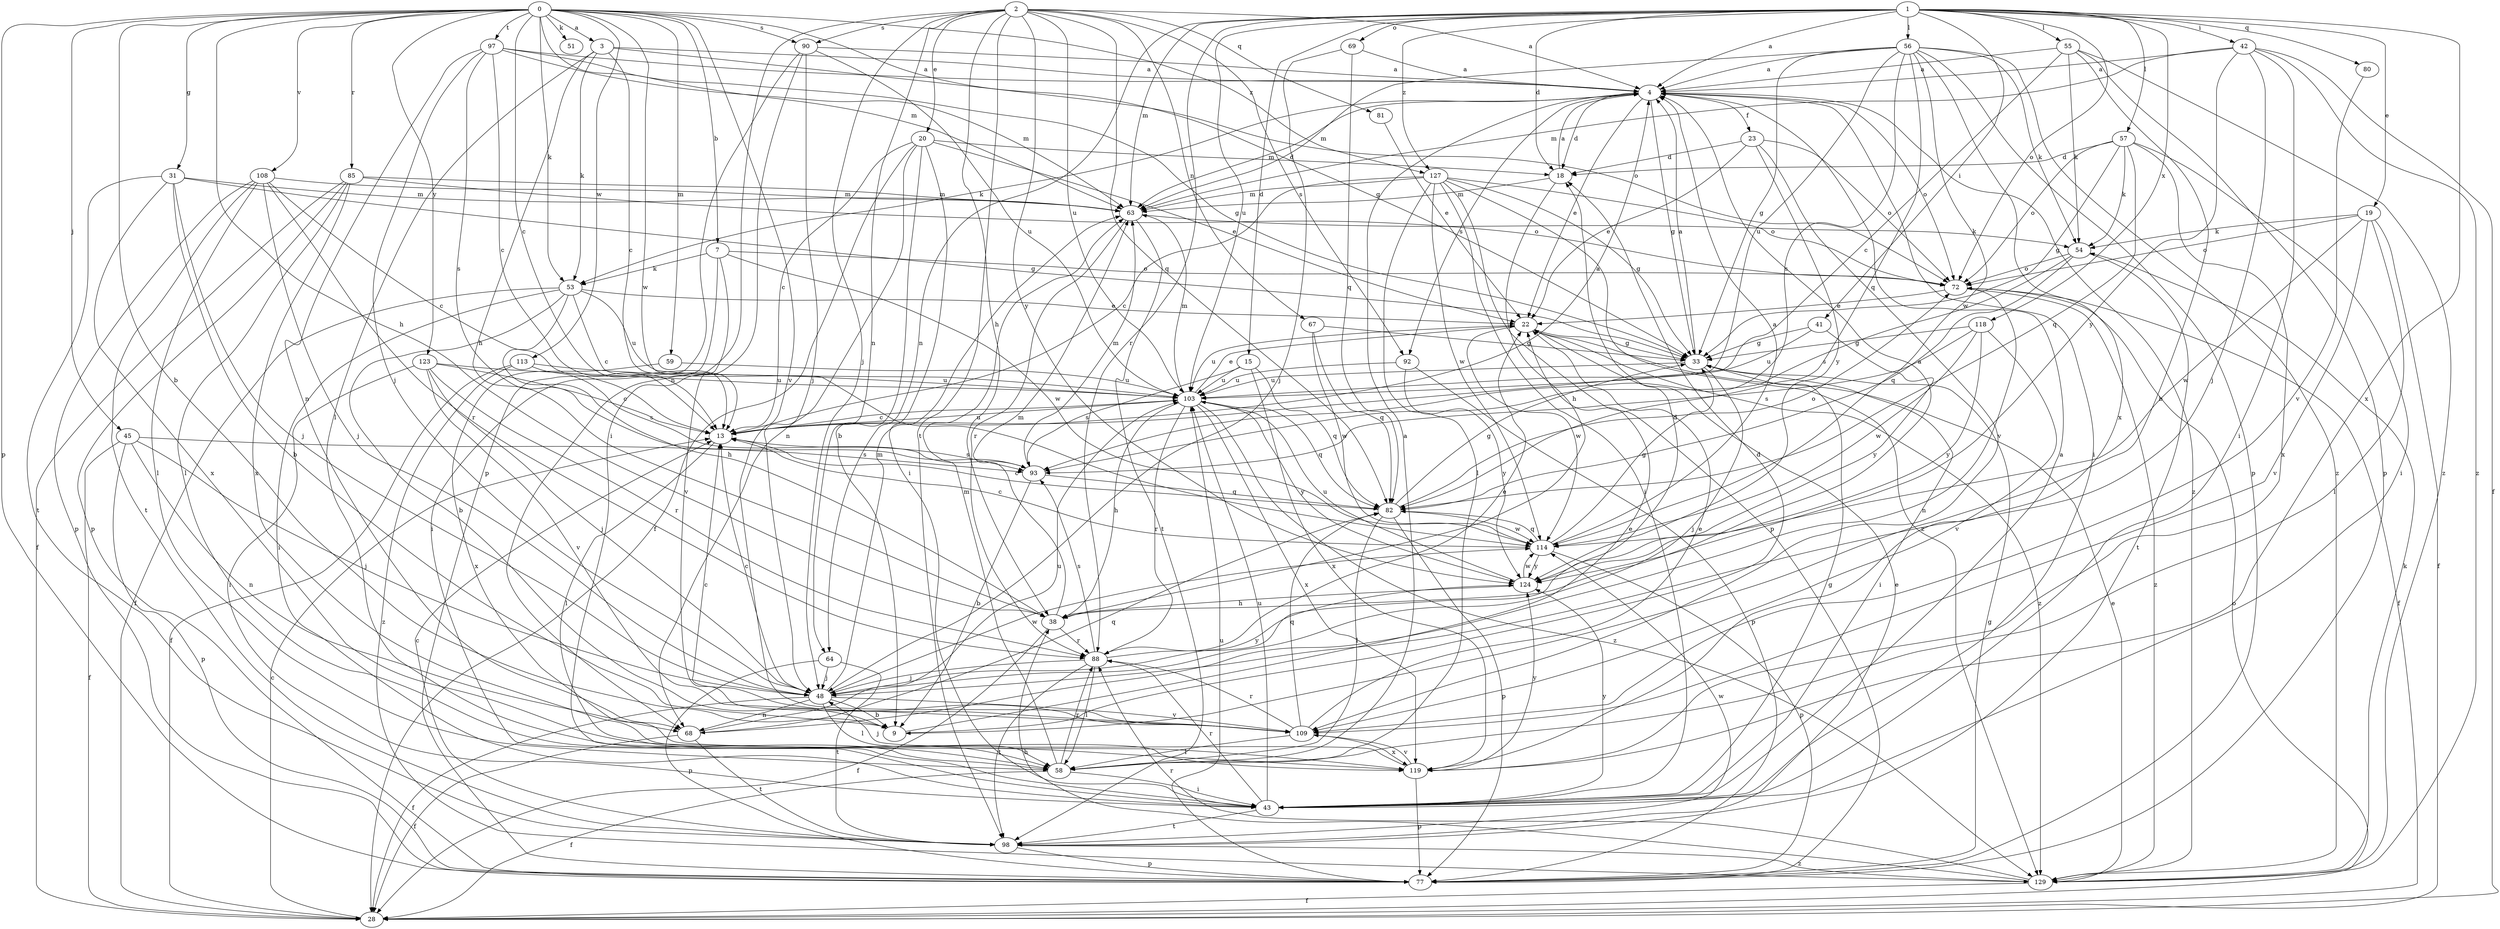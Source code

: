 strict digraph  {
0;
1;
2;
3;
4;
7;
9;
13;
15;
18;
19;
20;
22;
23;
28;
31;
33;
38;
41;
42;
43;
45;
48;
51;
53;
54;
55;
56;
57;
58;
59;
63;
64;
67;
68;
69;
72;
77;
80;
81;
82;
85;
88;
90;
92;
93;
97;
98;
103;
108;
109;
113;
114;
118;
119;
123;
124;
127;
129;
0 -> 3  [label=a];
0 -> 7  [label=b];
0 -> 9  [label=b];
0 -> 13  [label=c];
0 -> 31  [label=g];
0 -> 33  [label=g];
0 -> 38  [label=h];
0 -> 45  [label=j];
0 -> 51  [label=k];
0 -> 53  [label=k];
0 -> 59  [label=m];
0 -> 63  [label=m];
0 -> 77  [label=p];
0 -> 85  [label=r];
0 -> 90  [label=s];
0 -> 97  [label=t];
0 -> 108  [label=v];
0 -> 109  [label=v];
0 -> 113  [label=w];
0 -> 114  [label=w];
0 -> 123  [label=y];
0 -> 127  [label=z];
1 -> 4  [label=a];
1 -> 15  [label=d];
1 -> 18  [label=d];
1 -> 19  [label=e];
1 -> 41  [label=i];
1 -> 42  [label=i];
1 -> 55  [label=l];
1 -> 56  [label=l];
1 -> 57  [label=l];
1 -> 63  [label=m];
1 -> 64  [label=n];
1 -> 69  [label=o];
1 -> 72  [label=o];
1 -> 80  [label=q];
1 -> 88  [label=r];
1 -> 103  [label=u];
1 -> 118  [label=x];
1 -> 119  [label=x];
1 -> 127  [label=z];
2 -> 4  [label=a];
2 -> 20  [label=e];
2 -> 38  [label=h];
2 -> 48  [label=j];
2 -> 64  [label=n];
2 -> 67  [label=n];
2 -> 68  [label=n];
2 -> 81  [label=q];
2 -> 82  [label=q];
2 -> 90  [label=s];
2 -> 92  [label=s];
2 -> 98  [label=t];
2 -> 103  [label=u];
2 -> 124  [label=y];
3 -> 4  [label=a];
3 -> 13  [label=c];
3 -> 38  [label=h];
3 -> 53  [label=k];
3 -> 58  [label=l];
3 -> 72  [label=o];
4 -> 18  [label=d];
4 -> 22  [label=e];
4 -> 23  [label=f];
4 -> 33  [label=g];
4 -> 43  [label=i];
4 -> 53  [label=k];
4 -> 63  [label=m];
4 -> 72  [label=o];
4 -> 92  [label=s];
4 -> 129  [label=z];
7 -> 43  [label=i];
7 -> 53  [label=k];
7 -> 72  [label=o];
7 -> 109  [label=v];
7 -> 114  [label=w];
9 -> 18  [label=d];
9 -> 22  [label=e];
13 -> 4  [label=a];
13 -> 58  [label=l];
13 -> 93  [label=s];
13 -> 103  [label=u];
15 -> 82  [label=q];
15 -> 93  [label=s];
15 -> 103  [label=u];
15 -> 119  [label=x];
18 -> 4  [label=a];
18 -> 38  [label=h];
18 -> 63  [label=m];
19 -> 28  [label=f];
19 -> 54  [label=k];
19 -> 58  [label=l];
19 -> 72  [label=o];
19 -> 109  [label=v];
19 -> 114  [label=w];
20 -> 9  [label=b];
20 -> 13  [label=c];
20 -> 18  [label=d];
20 -> 22  [label=e];
20 -> 28  [label=f];
20 -> 43  [label=i];
20 -> 68  [label=n];
22 -> 33  [label=g];
22 -> 103  [label=u];
22 -> 114  [label=w];
22 -> 129  [label=z];
23 -> 18  [label=d];
23 -> 22  [label=e];
23 -> 72  [label=o];
23 -> 109  [label=v];
23 -> 124  [label=y];
28 -> 13  [label=c];
28 -> 72  [label=o];
31 -> 9  [label=b];
31 -> 33  [label=g];
31 -> 48  [label=j];
31 -> 63  [label=m];
31 -> 98  [label=t];
31 -> 119  [label=x];
33 -> 4  [label=a];
33 -> 43  [label=i];
33 -> 48  [label=j];
33 -> 103  [label=u];
38 -> 4  [label=a];
38 -> 28  [label=f];
38 -> 63  [label=m];
38 -> 88  [label=r];
41 -> 33  [label=g];
41 -> 103  [label=u];
41 -> 124  [label=y];
42 -> 4  [label=a];
42 -> 28  [label=f];
42 -> 43  [label=i];
42 -> 48  [label=j];
42 -> 63  [label=m];
42 -> 124  [label=y];
42 -> 129  [label=z];
43 -> 4  [label=a];
43 -> 33  [label=g];
43 -> 88  [label=r];
43 -> 98  [label=t];
43 -> 103  [label=u];
43 -> 124  [label=y];
45 -> 28  [label=f];
45 -> 48  [label=j];
45 -> 68  [label=n];
45 -> 77  [label=p];
45 -> 93  [label=s];
48 -> 9  [label=b];
48 -> 13  [label=c];
48 -> 28  [label=f];
48 -> 58  [label=l];
48 -> 63  [label=m];
48 -> 68  [label=n];
48 -> 109  [label=v];
48 -> 114  [label=w];
48 -> 124  [label=y];
53 -> 9  [label=b];
53 -> 13  [label=c];
53 -> 22  [label=e];
53 -> 28  [label=f];
53 -> 38  [label=h];
53 -> 43  [label=i];
53 -> 103  [label=u];
54 -> 72  [label=o];
54 -> 82  [label=q];
54 -> 93  [label=s];
54 -> 98  [label=t];
55 -> 4  [label=a];
55 -> 9  [label=b];
55 -> 13  [label=c];
55 -> 54  [label=k];
55 -> 77  [label=p];
55 -> 129  [label=z];
56 -> 4  [label=a];
56 -> 33  [label=g];
56 -> 54  [label=k];
56 -> 63  [label=m];
56 -> 77  [label=p];
56 -> 82  [label=q];
56 -> 93  [label=s];
56 -> 103  [label=u];
56 -> 114  [label=w];
56 -> 119  [label=x];
56 -> 129  [label=z];
57 -> 18  [label=d];
57 -> 33  [label=g];
57 -> 43  [label=i];
57 -> 54  [label=k];
57 -> 72  [label=o];
57 -> 82  [label=q];
57 -> 119  [label=x];
58 -> 4  [label=a];
58 -> 28  [label=f];
58 -> 43  [label=i];
58 -> 63  [label=m];
58 -> 88  [label=r];
59 -> 103  [label=u];
59 -> 119  [label=x];
63 -> 54  [label=k];
63 -> 88  [label=r];
63 -> 98  [label=t];
64 -> 48  [label=j];
64 -> 77  [label=p];
64 -> 98  [label=t];
67 -> 33  [label=g];
67 -> 82  [label=q];
67 -> 114  [label=w];
68 -> 28  [label=f];
68 -> 82  [label=q];
68 -> 98  [label=t];
68 -> 103  [label=u];
69 -> 4  [label=a];
69 -> 48  [label=j];
69 -> 82  [label=q];
72 -> 22  [label=e];
72 -> 28  [label=f];
72 -> 68  [label=n];
72 -> 129  [label=z];
77 -> 33  [label=g];
77 -> 103  [label=u];
80 -> 109  [label=v];
81 -> 22  [label=e];
82 -> 13  [label=c];
82 -> 33  [label=g];
82 -> 58  [label=l];
82 -> 72  [label=o];
82 -> 77  [label=p];
82 -> 114  [label=w];
85 -> 28  [label=f];
85 -> 58  [label=l];
85 -> 63  [label=m];
85 -> 72  [label=o];
85 -> 77  [label=p];
85 -> 119  [label=x];
88 -> 18  [label=d];
88 -> 22  [label=e];
88 -> 48  [label=j];
88 -> 58  [label=l];
88 -> 93  [label=s];
88 -> 98  [label=t];
90 -> 4  [label=a];
90 -> 43  [label=i];
90 -> 48  [label=j];
90 -> 77  [label=p];
90 -> 103  [label=u];
92 -> 77  [label=p];
92 -> 103  [label=u];
92 -> 124  [label=y];
93 -> 9  [label=b];
93 -> 63  [label=m];
93 -> 82  [label=q];
97 -> 4  [label=a];
97 -> 13  [label=c];
97 -> 33  [label=g];
97 -> 48  [label=j];
97 -> 63  [label=m];
97 -> 68  [label=n];
97 -> 93  [label=s];
98 -> 13  [label=c];
98 -> 22  [label=e];
98 -> 77  [label=p];
98 -> 114  [label=w];
98 -> 129  [label=z];
103 -> 13  [label=c];
103 -> 22  [label=e];
103 -> 38  [label=h];
103 -> 63  [label=m];
103 -> 82  [label=q];
103 -> 88  [label=r];
103 -> 119  [label=x];
103 -> 124  [label=y];
103 -> 129  [label=z];
108 -> 13  [label=c];
108 -> 48  [label=j];
108 -> 58  [label=l];
108 -> 63  [label=m];
108 -> 77  [label=p];
108 -> 88  [label=r];
108 -> 98  [label=t];
109 -> 13  [label=c];
109 -> 22  [label=e];
109 -> 58  [label=l];
109 -> 82  [label=q];
109 -> 88  [label=r];
109 -> 119  [label=x];
113 -> 28  [label=f];
113 -> 93  [label=s];
113 -> 103  [label=u];
113 -> 129  [label=z];
114 -> 4  [label=a];
114 -> 13  [label=c];
114 -> 33  [label=g];
114 -> 77  [label=p];
114 -> 82  [label=q];
114 -> 124  [label=y];
118 -> 33  [label=g];
118 -> 93  [label=s];
118 -> 109  [label=v];
118 -> 114  [label=w];
118 -> 124  [label=y];
119 -> 48  [label=j];
119 -> 77  [label=p];
119 -> 109  [label=v];
119 -> 124  [label=y];
123 -> 13  [label=c];
123 -> 43  [label=i];
123 -> 48  [label=j];
123 -> 88  [label=r];
123 -> 103  [label=u];
123 -> 109  [label=v];
124 -> 38  [label=h];
124 -> 103  [label=u];
124 -> 114  [label=w];
127 -> 13  [label=c];
127 -> 33  [label=g];
127 -> 43  [label=i];
127 -> 58  [label=l];
127 -> 63  [label=m];
127 -> 72  [label=o];
127 -> 77  [label=p];
127 -> 114  [label=w];
127 -> 129  [label=z];
129 -> 22  [label=e];
129 -> 28  [label=f];
129 -> 38  [label=h];
129 -> 54  [label=k];
129 -> 88  [label=r];
}
